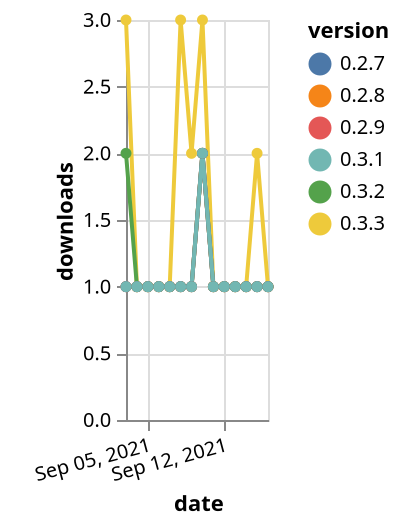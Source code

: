 {"$schema": "https://vega.github.io/schema/vega-lite/v5.json", "description": "A simple bar chart with embedded data.", "data": {"values": [{"date": "2021-09-03", "total": 162, "delta": 1, "version": "0.2.9"}, {"date": "2021-09-04", "total": 163, "delta": 1, "version": "0.2.9"}, {"date": "2021-09-05", "total": 164, "delta": 1, "version": "0.2.9"}, {"date": "2021-09-06", "total": 165, "delta": 1, "version": "0.2.9"}, {"date": "2021-09-07", "total": 166, "delta": 1, "version": "0.2.9"}, {"date": "2021-09-08", "total": 167, "delta": 1, "version": "0.2.9"}, {"date": "2021-09-09", "total": 168, "delta": 1, "version": "0.2.9"}, {"date": "2021-09-10", "total": 170, "delta": 2, "version": "0.2.9"}, {"date": "2021-09-11", "total": 171, "delta": 1, "version": "0.2.9"}, {"date": "2021-09-12", "total": 172, "delta": 1, "version": "0.2.9"}, {"date": "2021-09-13", "total": 173, "delta": 1, "version": "0.2.9"}, {"date": "2021-09-14", "total": 174, "delta": 1, "version": "0.2.9"}, {"date": "2021-09-15", "total": 175, "delta": 1, "version": "0.2.9"}, {"date": "2021-09-16", "total": 176, "delta": 1, "version": "0.2.9"}, {"date": "2021-09-03", "total": 73, "delta": 3, "version": "0.3.3"}, {"date": "2021-09-04", "total": 74, "delta": 1, "version": "0.3.3"}, {"date": "2021-09-05", "total": 75, "delta": 1, "version": "0.3.3"}, {"date": "2021-09-06", "total": 76, "delta": 1, "version": "0.3.3"}, {"date": "2021-09-07", "total": 77, "delta": 1, "version": "0.3.3"}, {"date": "2021-09-08", "total": 80, "delta": 3, "version": "0.3.3"}, {"date": "2021-09-09", "total": 82, "delta": 2, "version": "0.3.3"}, {"date": "2021-09-10", "total": 85, "delta": 3, "version": "0.3.3"}, {"date": "2021-09-11", "total": 86, "delta": 1, "version": "0.3.3"}, {"date": "2021-09-12", "total": 87, "delta": 1, "version": "0.3.3"}, {"date": "2021-09-13", "total": 88, "delta": 1, "version": "0.3.3"}, {"date": "2021-09-14", "total": 89, "delta": 1, "version": "0.3.3"}, {"date": "2021-09-15", "total": 91, "delta": 2, "version": "0.3.3"}, {"date": "2021-09-16", "total": 92, "delta": 1, "version": "0.3.3"}, {"date": "2021-09-03", "total": 80, "delta": 2, "version": "0.3.2"}, {"date": "2021-09-04", "total": 81, "delta": 1, "version": "0.3.2"}, {"date": "2021-09-05", "total": 82, "delta": 1, "version": "0.3.2"}, {"date": "2021-09-06", "total": 83, "delta": 1, "version": "0.3.2"}, {"date": "2021-09-07", "total": 84, "delta": 1, "version": "0.3.2"}, {"date": "2021-09-08", "total": 85, "delta": 1, "version": "0.3.2"}, {"date": "2021-09-09", "total": 86, "delta": 1, "version": "0.3.2"}, {"date": "2021-09-10", "total": 88, "delta": 2, "version": "0.3.2"}, {"date": "2021-09-11", "total": 89, "delta": 1, "version": "0.3.2"}, {"date": "2021-09-12", "total": 90, "delta": 1, "version": "0.3.2"}, {"date": "2021-09-13", "total": 91, "delta": 1, "version": "0.3.2"}, {"date": "2021-09-14", "total": 92, "delta": 1, "version": "0.3.2"}, {"date": "2021-09-15", "total": 93, "delta": 1, "version": "0.3.2"}, {"date": "2021-09-16", "total": 94, "delta": 1, "version": "0.3.2"}, {"date": "2021-09-03", "total": 163, "delta": 1, "version": "0.2.8"}, {"date": "2021-09-04", "total": 164, "delta": 1, "version": "0.2.8"}, {"date": "2021-09-05", "total": 165, "delta": 1, "version": "0.2.8"}, {"date": "2021-09-06", "total": 166, "delta": 1, "version": "0.2.8"}, {"date": "2021-09-07", "total": 167, "delta": 1, "version": "0.2.8"}, {"date": "2021-09-08", "total": 168, "delta": 1, "version": "0.2.8"}, {"date": "2021-09-09", "total": 169, "delta": 1, "version": "0.2.8"}, {"date": "2021-09-10", "total": 171, "delta": 2, "version": "0.2.8"}, {"date": "2021-09-11", "total": 172, "delta": 1, "version": "0.2.8"}, {"date": "2021-09-12", "total": 173, "delta": 1, "version": "0.2.8"}, {"date": "2021-09-13", "total": 174, "delta": 1, "version": "0.2.8"}, {"date": "2021-09-14", "total": 175, "delta": 1, "version": "0.2.8"}, {"date": "2021-09-15", "total": 176, "delta": 1, "version": "0.2.8"}, {"date": "2021-09-16", "total": 177, "delta": 1, "version": "0.2.8"}, {"date": "2021-09-03", "total": 167, "delta": 1, "version": "0.2.7"}, {"date": "2021-09-04", "total": 168, "delta": 1, "version": "0.2.7"}, {"date": "2021-09-05", "total": 169, "delta": 1, "version": "0.2.7"}, {"date": "2021-09-06", "total": 170, "delta": 1, "version": "0.2.7"}, {"date": "2021-09-07", "total": 171, "delta": 1, "version": "0.2.7"}, {"date": "2021-09-08", "total": 172, "delta": 1, "version": "0.2.7"}, {"date": "2021-09-09", "total": 173, "delta": 1, "version": "0.2.7"}, {"date": "2021-09-10", "total": 175, "delta": 2, "version": "0.2.7"}, {"date": "2021-09-11", "total": 176, "delta": 1, "version": "0.2.7"}, {"date": "2021-09-12", "total": 177, "delta": 1, "version": "0.2.7"}, {"date": "2021-09-13", "total": 178, "delta": 1, "version": "0.2.7"}, {"date": "2021-09-14", "total": 179, "delta": 1, "version": "0.2.7"}, {"date": "2021-09-15", "total": 180, "delta": 1, "version": "0.2.7"}, {"date": "2021-09-16", "total": 181, "delta": 1, "version": "0.2.7"}, {"date": "2021-09-03", "total": 161, "delta": 1, "version": "0.3.1"}, {"date": "2021-09-04", "total": 162, "delta": 1, "version": "0.3.1"}, {"date": "2021-09-05", "total": 163, "delta": 1, "version": "0.3.1"}, {"date": "2021-09-06", "total": 164, "delta": 1, "version": "0.3.1"}, {"date": "2021-09-07", "total": 165, "delta": 1, "version": "0.3.1"}, {"date": "2021-09-08", "total": 166, "delta": 1, "version": "0.3.1"}, {"date": "2021-09-09", "total": 167, "delta": 1, "version": "0.3.1"}, {"date": "2021-09-10", "total": 169, "delta": 2, "version": "0.3.1"}, {"date": "2021-09-11", "total": 170, "delta": 1, "version": "0.3.1"}, {"date": "2021-09-12", "total": 171, "delta": 1, "version": "0.3.1"}, {"date": "2021-09-13", "total": 172, "delta": 1, "version": "0.3.1"}, {"date": "2021-09-14", "total": 173, "delta": 1, "version": "0.3.1"}, {"date": "2021-09-15", "total": 174, "delta": 1, "version": "0.3.1"}, {"date": "2021-09-16", "total": 175, "delta": 1, "version": "0.3.1"}]}, "width": "container", "mark": {"type": "line", "point": {"filled": true}}, "encoding": {"x": {"field": "date", "type": "temporal", "timeUnit": "yearmonthdate", "title": "date", "axis": {"labelAngle": -15}}, "y": {"field": "delta", "type": "quantitative", "title": "downloads"}, "color": {"field": "version", "type": "nominal"}, "tooltip": {"field": "delta"}}}